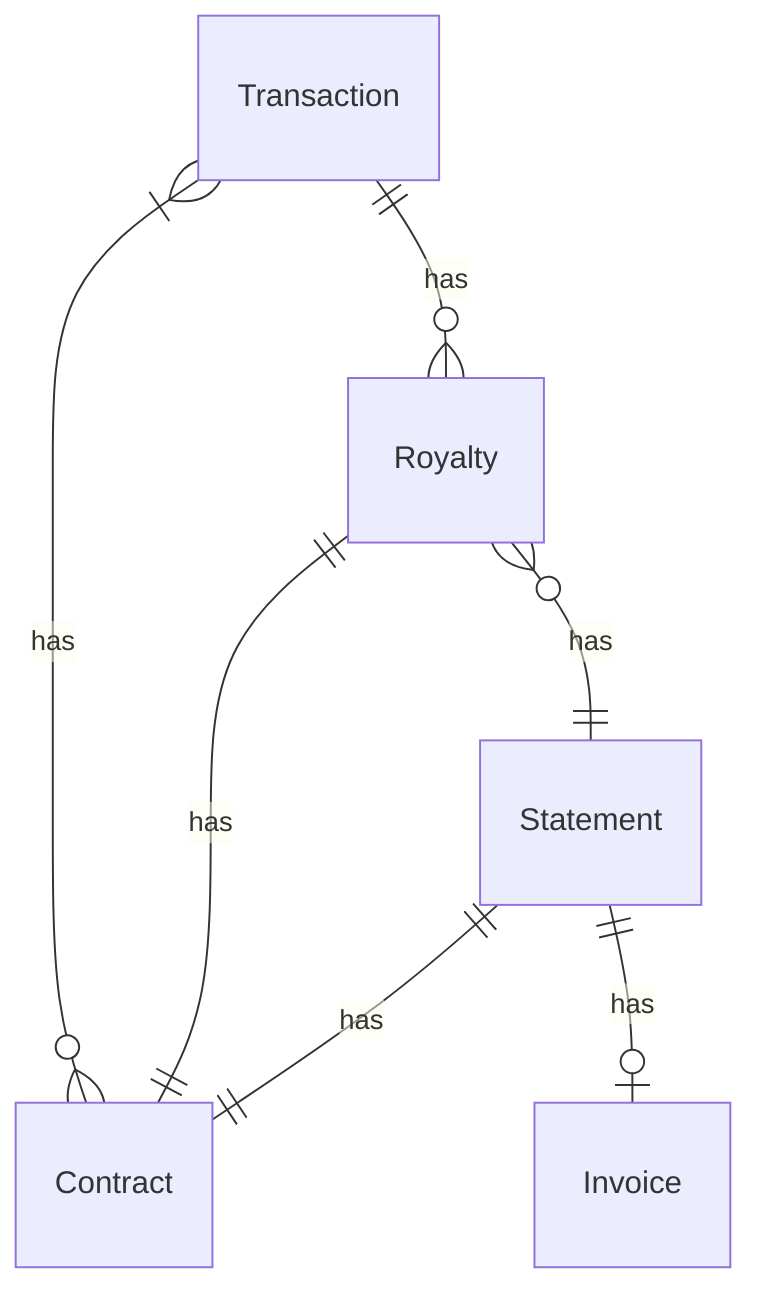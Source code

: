 erDiagram
    C[Contract]
    T[Transaction]
    R[Royalty]
    S[Statement]
    I[Invoice]
    T }|--o{ C : "has"
    T ||--o{ R : "has"
    R ||--|| C : "has"
    R }o--|| S : "has"
    S ||--|| C : "has"
    S ||--o| I : "has"